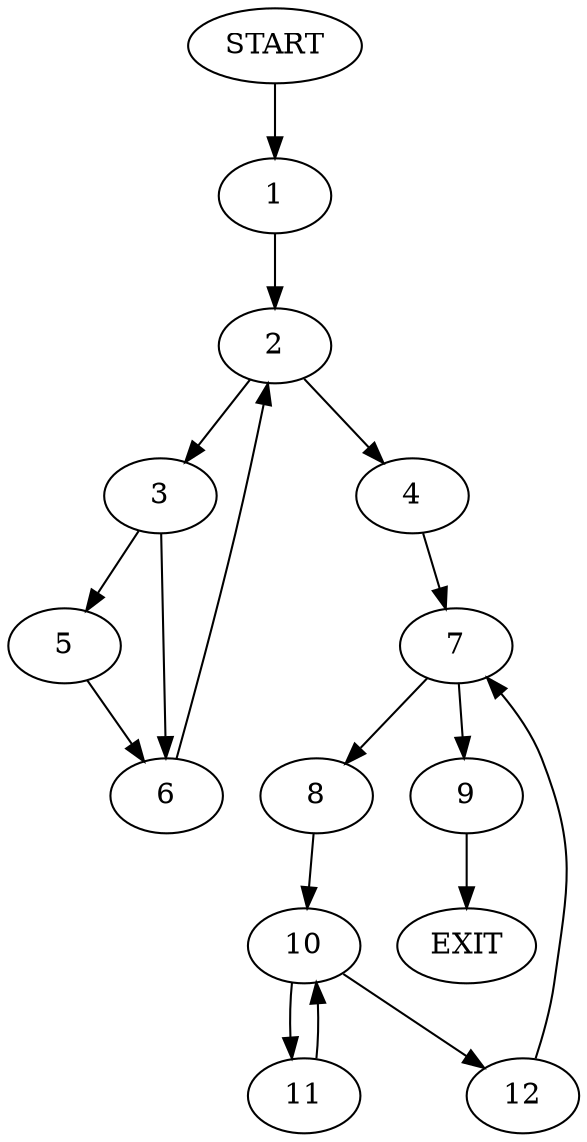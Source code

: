 digraph {
0 [label="START"]
13 [label="EXIT"]
0 -> 1
1 -> 2
2 -> 3
2 -> 4
3 -> 5
3 -> 6
4 -> 7
6 -> 2
5 -> 6
7 -> 8
7 -> 9
9 -> 13
8 -> 10
10 -> 11
10 -> 12
11 -> 10
12 -> 7
}
